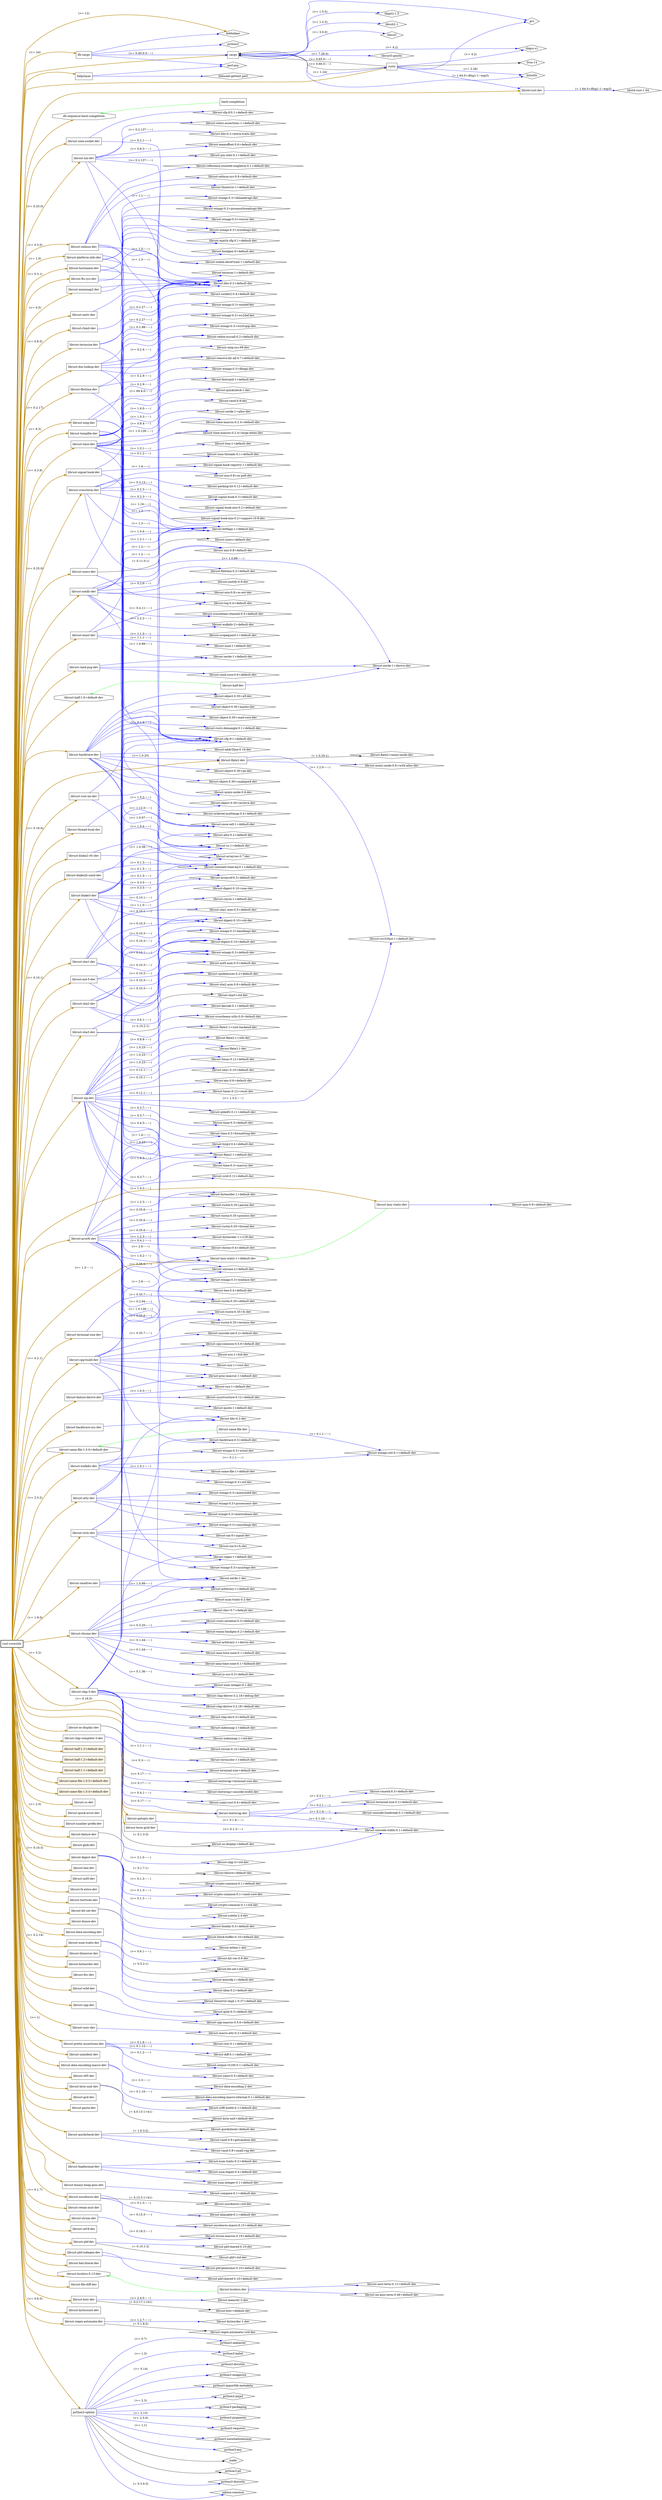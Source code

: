 digraph "rust-coreutils" {
	rankdir=LR;
	node [shape=box];
	"rust-coreutils" -> "debhelper" [color=darkgoldenrod,style=bold,label="(>= 12)"];
	"rust-coreutils" -> "dh-cargo" [color=darkgoldenrod,style=bold,label="(>= 24)"];
	"dh-cargo" -> "cargo" [color=blue,label="(>= 0.40.0-3~~)"];
	"dh-cargo" -> "debhelper" [color=blue];
	"dh-cargo" -> "python3" [color=blue];
	"dh-cargo" -> "perl:any" [color=blue];
	"rust-coreutils" -> "dh-sequence-bash-completion" [color=darkgoldenrod,style=bold];
	"dh-sequence-bash-completion" -> "bash-completion" [dir=back,arrowtail=inv,color=green];
	"dh-sequence-bash-completion" [shape=octagon];
	"rust-coreutils" -> "cargo" [color=darkgoldenrod,style=bold];
	"cargo" -> "libcurl3-gnutls" [color=blue,label="(>= 7.28.0)"];
	"cargo" -> "libgcc-s1" [color=blue,label="(>= 4.2)"];
	"cargo" -> "libgit2-1.5" [color=blue,label="(>= 1.5.0)"];
	"cargo" -> "libssh2-1" [color=blue,label="(>= 1.2.5)"];
	"cargo" -> "libssl3" [color=blue,label="(>= 3.0.0)"];
	"cargo" -> "rustc" [color=blue,label="(>= 1.24)"];
	"cargo" -> "binutils" [color=blue];
	"cargo" -> "gcc" [color=blue];
	"rust-coreutils" -> "rustc" [color=darkgoldenrod,style=bold];
	"rustc" -> "libgcc-s1" [color=blue,label="(>= 4.2)"];
	"rustc" -> "libstd-rust-dev" [color=blue,label="(= 1.64.0+dfsg1-1~exp3)"];
	"rustc" -> "gcc" [color=blue];
	"rustc" -> "binutils" [color=blue,label="(>= 2.26)"];
	"rustc" -> "cargo" [label="(>= 0.65.0~~)"];
	"rustc" -> "cargo" [label="(<< 0.66.0~~)"];
	"rustc" -> "llvm-14";
	"rust-coreutils" -> "libstd-rust-dev" [color=darkgoldenrod,style=bold];
	"libstd-rust-dev" -> "libstd-rust-1.64" [color=blue,label="(= 1.64.0+dfsg1-1~exp3)"];
	"rust-coreutils" -> "librust-clap-3-dev" [color=darkgoldenrod,style=bold,label="(>= 3.2)"];
	"librust-clap-3-dev" -> "librust-atty-0.2+default-dev" [color=blue];
	"librust-clap-3-dev" -> "librust-backtrace-0.3+default-dev" [color=blue];
	"librust-clap-3-dev" -> "librust-bitflags-1+default-dev" [color=blue,label="(>= 1.2-~~)"];
	"librust-clap-3-dev" -> "librust-clap-derive-3.2.18+debug-dev" [color=blue];
	"librust-clap-3-dev" -> "librust-clap-derive-3.2.18+default-dev" [color=blue];
	"librust-clap-3-dev" -> "librust-clap-lex-0.3+default-dev" [color=blue];
	"librust-clap-3-dev" -> "librust-indexmap-1+default-dev" [color=blue];
	"librust-clap-3-dev" -> "librust-indexmap-1+std-dev" [color=blue];
	"librust-clap-3-dev" -> "librust-once-cell-1+default-dev" [color=blue,label="(>= 1.12.0-~~)"];
	"librust-clap-3-dev" -> "librust-regex-1+default-dev" [color=blue];
	"librust-clap-3-dev" -> "librust-strsim-0.10+default-dev" [color=blue];
	"librust-clap-3-dev" -> "librust-termcolor-1+default-dev" [color=blue,label="(>= 1.1.1-~~)"];
	"librust-clap-3-dev" -> "librust-terminal-size+default-dev" [color=blue,label="(<< 0.3-~~)"];
	"librust-clap-3-dev" -> "librust-textwrap+terminal-size-dev" [color=blue,label="(<< 0.17-~~)"];
	"librust-clap-3-dev" -> "librust-textwrap+unicode-width-dev" [color=blue,label="(<< 0.17-~~)"];
	"librust-clap-3-dev" -> "librust-textwrap-dev" [color=blue,label="(<< 0.17-~~)"];
	"librust-clap-3-dev" -> "librust-unicase-2+default-dev" [color=blue,label="(>= 2.6-~~)"];
	"librust-clap-3-dev" -> "librust-yaml-rust-0.4+default-dev" [color=blue,label="(>= 0.4.1-~~)"];
	"rust-coreutils" -> "librust-clap-complete-3-dev" [color=darkgoldenrod,style=bold];
	"librust-clap-complete-3-dev" -> "librust-clap-3+std-dev" [color=blue,label="(>= 3.1.0-~~)"];
	"rust-coreutils" -> "librust-backtrace-dev" [color=darkgoldenrod,style=bold];
	"librust-backtrace-dev" -> "librust-addr2line-0.19-dev" [color=blue];
	"librust-backtrace-dev" -> "librust-cc-1+default-dev" [color=blue,label="(>= 1.0.67-~~)"];
	"librust-backtrace-dev" -> "librust-cfg-if-1+default-dev" [color=blue];
	"librust-backtrace-dev" -> "librust-libc-0.2-dev" [color=blue,label="(>= 0.2.94-~~)"];
	"librust-backtrace-dev" -> "librust-miniz-oxide-0.6-dev" [color=blue];
	"librust-backtrace-dev" -> "librust-object-0.30+archive-dev" [color=blue];
	"librust-backtrace-dev" -> "librust-object-0.30+elf-dev" [color=blue];
	"librust-backtrace-dev" -> "librust-object-0.30+macho-dev" [color=blue];
	"librust-backtrace-dev" -> "librust-object-0.30+pe-dev" [color=blue];
	"librust-backtrace-dev" -> "librust-object-0.30+read-core-dev" [color=blue];
	"librust-backtrace-dev" -> "librust-object-0.30+unaligned-dev" [color=blue];
	"librust-backtrace-dev" -> "librust-rustc-demangle-0.1+default-dev" [color=blue,label="(>= 0.1.4-~~)"];
	"librust-backtrace-dev" -> "librust-flate2-dev" [color=blue,label="(>= 1.0.25)"];
	"rust-coreutils" -> "librust-half-1.6+default-dev" [color=darkgoldenrod,style=bold];
	"librust-half-1.6+default-dev" -> "librust-half-dev" [dir=back,arrowtail=inv,color=green];
	"librust-half-dev" -> "librust-serde-1+derive-dev" [color=blue];
	"librust-half-1.6+default-dev" [shape=octagon];
	"rust-coreutils" -> "librust-half-1.3+default-dev" [color=darkgoldenrod,style=bold];
	"librust-half-1.3+default-dev" [style=filled,fillcolor=oldlace];
	"rust-coreutils" -> "librust-half-1.2+default-dev" [color=darkgoldenrod,style=bold];
	"librust-half-1.2+default-dev" [style=filled,fillcolor=oldlace];
	"rust-coreutils" -> "librust-half-1.1+default-dev" [color=darkgoldenrod,style=bold];
	"librust-half-1.1+default-dev" [style=filled,fillcolor=oldlace];
	"rust-coreutils" -> "librust-lazy-static-1+default-dev" [color=darkgoldenrod,style=bold,label="(>= 1.3-~~)"];
	"librust-lazy-static-1+default-dev" -> "librust-lazy-static-dev" [dir=back,arrowtail=inv,color=green];
	"librust-lazy-static-dev" -> "librust-spin-0.9+default-dev" [color=blue];
	"librust-lazy-static-1+default-dev" [shape=octagon];
	"rust-coreutils" -> "librust-same-file-1.0.6+default-dev" [color=darkgoldenrod,style=bold];
	"librust-same-file-1.0.6+default-dev" -> "librust-same-file-dev" [dir=back,arrowtail=inv,color=green];
	"librust-same-file-dev" -> "librust-winapi-util-0.1+default-dev" [color=blue,label="(>= 0.1.1-~~)"];
	"librust-same-file-1.0.6+default-dev" [shape=octagon];
	"rust-coreutils" -> "librust-same-file-1.0.5+default-dev" [color=darkgoldenrod,style=bold];
	"librust-same-file-1.0.5+default-dev" [style=filled,fillcolor=oldlace];
	"rust-coreutils" -> "librust-same-file-1.0.4+default-dev" [color=darkgoldenrod,style=bold];
	"librust-same-file-1.0.4+default-dev" [style=filled,fillcolor=oldlace];
	"rust-coreutils" -> "librust-textwrap-dev" [color=darkgoldenrod,style=bold,label="(>= 0.16.0)"];
	"librust-textwrap-dev" -> "librust-smawk-0.3+default-dev" [color=blue,label="(>= 0.3.1-~~)"];
	"librust-textwrap-dev" -> "librust-terminal-size-0.2+default-dev" [color=blue,label="(>= 0.2.1-~~)"];
	"librust-textwrap-dev" -> "librust-unicode-linebreak-0.1+default-dev" [color=blue,label="(>= 0.1.4-~~)"];
	"librust-textwrap-dev" -> "librust-unicode-width-0.1+default-dev" [color=blue,label="(>= 0.1.10-~~)"];
	"rust-coreutils" -> "librust-cc-dev" [color=darkgoldenrod,style=bold];
	"rust-coreutils" -> "librust-quick-error-dev" [color=darkgoldenrod,style=bold,label="(>= 2.0)"];
	"rust-coreutils" -> "librust-unix-socket-dev" [color=darkgoldenrod,style=bold];
	"librust-unix-socket-dev" -> "librust-cfg-if-0.1+default-dev" [color=blue];
	"librust-unix-socket-dev" -> "librust-libc-0.2+default-dev" [color=blue,label="(>= 0.2.1-~~)"];
	"rust-coreutils" -> "librust-getopts-dev" [color=darkgoldenrod,style=bold];
	"librust-getopts-dev" -> "librust-unicode-width-0.1+default-dev" [color=blue,label="(>= 0.1.8-~~)"];
	"rust-coreutils" -> "librust-filetime-dev" [color=darkgoldenrod,style=bold,label="(>= 0.2.17)"];
	"librust-filetime-dev" -> "librust-cfg-if-1+default-dev" [color=blue];
	"librust-filetime-dev" -> "librust-libc-0.2+default-dev" [color=blue,label="(>= 0.2.27-~~)"];
	"librust-filetime-dev" -> "librust-redox-syscall-0.2+default-dev" [color=blue,label="(>= 0.2.9-~~)"];
	"rust-coreutils" -> "librust-walkdir-dev" [color=darkgoldenrod,style=bold,label="(>= 2.3.2)"];
	"librust-walkdir-dev" -> "librust-same-file-1+default-dev" [color=blue,label="(>= 1.0.1-~~)"];
	"librust-walkdir-dev" -> "librust-winapi-0.3+default-dev" [color=blue];
	"librust-walkdir-dev" -> "librust-winapi-0.3+std-dev" [color=blue];
	"librust-walkdir-dev" -> "librust-winapi-0.3+winnt-dev" [color=blue];
	"librust-walkdir-dev" -> "librust-winapi-util-0.1+default-dev" [color=blue,label="(>= 0.1.1-~~)"];
	"rust-coreutils" -> "librust-xattr-dev" [color=darkgoldenrod,style=bold];
	"librust-xattr-dev" -> "librust-libc-0.2+default-dev" [color=blue];
	"rust-coreutils" -> "librust-number-prefix-dev" [color=darkgoldenrod,style=bold];
	"rust-coreutils" -> "librust-rust-ini-dev" [color=darkgoldenrod,style=bold,label="(>= 0.18.0)"];
	"librust-rust-ini-dev" -> "librust-cfg-if-1+default-dev" [color=blue];
	"librust-rust-ini-dev" -> "librust-ordered-multimap-0.4+default-dev" [color=blue];
	"librust-rust-ini-dev" -> "librust-unicase-2+default-dev" [color=blue,label="(>= 2.6-~~)"];
	"rust-coreutils" -> "librust-failure-dev" [color=darkgoldenrod,style=bold];
	"librust-failure-dev" -> "librust-failure+default-dev" [label="(= 0.1.7-1)"];
	"rust-coreutils" -> "librust-failure-derive-dev" [color=darkgoldenrod,style=bold];
	"librust-failure-derive-dev" -> "librust-proc-macro2-1+default-dev" [color=blue];
	"librust-failure-derive-dev" -> "librust-quote-1+default-dev" [color=blue];
	"librust-failure-derive-dev" -> "librust-syn-1+default-dev" [color=blue,label="(>= 1.0.3-~~)"];
	"librust-failure-derive-dev" -> "librust-synstructure-0.12+default-dev" [color=blue];
	"rust-coreutils" -> "librust-glob-dev" [color=darkgoldenrod,style=bold];
	"rust-coreutils" -> "librust-chrono-dev" [color=darkgoldenrod,style=bold];
	"librust-chrono-dev" -> "librust-arbitrary-1+default-dev" [color=blue];
	"librust-chrono-dev" -> "librust-arbitrary-1+derive-dev" [color=blue];
	"librust-chrono-dev" -> "librust-iana-time-zone-0.1+default-dev" [color=blue,label="(>= 0.1.44-~~)"];
	"librust-chrono-dev" -> "librust-iana-time-zone-0.1+fallback-dev" [color=blue,label="(>= 0.1.44-~~)"];
	"librust-chrono-dev" -> "librust-js-sys-0.3+default-dev" [color=blue];
	"librust-chrono-dev" -> "librust-num-integer-0.1-dev" [color=blue,label="(>= 0.1.36-~~)"];
	"librust-chrono-dev" -> "librust-num-traits-0.2-dev" [color=blue];
	"librust-chrono-dev" -> "librust-rkyv-0.7+default-dev" [color=blue];
	"librust-chrono-dev" -> "librust-rustc-serialize-0.3+default-dev" [color=blue,label="(>= 0.3.20-~~)"];
	"librust-chrono-dev" -> "librust-serde-1-dev" [color=blue,label="(>= 1.0.99-~~)"];
	"librust-chrono-dev" -> "librust-wasm-bindgen-0.2+default-dev" [color=blue];
	"rust-coreutils" -> "librust-onig-dev" [color=darkgoldenrod,style=bold,label="(>= 6.3)"];
	"librust-onig-dev" -> "librust-bitflags-1+default-dev" [color=blue,label="(>= 1.3-~~)"];
	"librust-onig-dev" -> "librust-lazy-static-1+default-dev" [color=blue,label="(>= 1.4-~~)"];
	"librust-onig-dev" -> "librust-libc-0.2+default-dev" [color=blue];
	"librust-onig-dev" -> "librust-onig-sys-69-dev" [color=blue,label="(>= 69.8.0-~~)"];
	"rust-coreutils" -> "librust-blake2-rfc-dev" [color=darkgoldenrod,style=bold];
	"librust-blake2-rfc-dev" -> "librust-arrayvec-0.7-dev" [color=blue];
	"librust-blake2-rfc-dev" -> "librust-constant-time-eq-0.1+default-dev" [color=blue];
	"rust-coreutils" -> "librust-digest-dev" [color=darkgoldenrod,style=bold,label="(>= 0.10.5)"];
	"librust-digest-dev" -> "librust-blobby-0.3+default-dev" [color=blue];
	"librust-digest-dev" -> "librust-block-buffer-0.10+default-dev" [color=blue];
	"librust-digest-dev" -> "librust-crypto-common-0.1+default-dev" [color=blue,label="(>= 0.1.3-~~)"];
	"librust-digest-dev" -> "librust-crypto-common-0.1+rand-core-dev" [color=blue,label="(>= 0.1.3-~~)"];
	"librust-digest-dev" -> "librust-crypto-common-0.1+std-dev" [color=blue,label="(>= 0.1.3-~~)"];
	"librust-digest-dev" -> "librust-subtle-2.4-dev" [color=blue];
	"rust-coreutils" -> "librust-hex-dev" [color=darkgoldenrod,style=bold];
	"rust-coreutils" -> "librust-md5-dev" [color=darkgoldenrod,style=bold];
	"rust-coreutils" -> "librust-sha1-dev" [color=darkgoldenrod,style=bold,label="(>= 0.10.1)"];
	"librust-sha1-dev" -> "librust-cfg-if-1+default-dev" [color=blue];
	"librust-sha1-dev" -> "librust-cpufeatures-0.2+default-dev" [color=blue];
	"librust-sha1-dev" -> "librust-digest-0.10+default-dev" [color=blue,label="(>= 0.10.3-~~)"];
	"librust-sha1-dev" -> "librust-digest-0.10+std-dev" [color=blue,label="(>= 0.10.3-~~)"];
	"librust-sha1-dev" -> "librust-sha1-asm-0.5+default-dev" [color=blue];
	"rust-coreutils" -> "librust-sha2-dev" [color=darkgoldenrod,style=bold];
	"librust-sha2-dev" -> "librust-cfg-if-1+default-dev" [color=blue];
	"librust-sha2-dev" -> "librust-cpufeatures-0.2+default-dev" [color=blue];
	"librust-sha2-dev" -> "librust-digest-0.10+default-dev" [color=blue,label="(>= 0.10.3-~~)"];
	"librust-sha2-dev" -> "librust-digest-0.10+std-dev" [color=blue,label="(>= 0.10.3-~~)"];
	"librust-sha2-dev" -> "librust-sha2-asm-0.6+default-dev" [color=blue,label="(>= 0.6.1-~~)"];
	"rust-coreutils" -> "librust-sha3-dev" [color=darkgoldenrod,style=bold];
	"librust-sha3-dev" -> "librust-digest-0.10+default-dev" [color=blue,label="(>= 0.10.3-~~)"];
	"librust-sha3-dev" -> "librust-keccak-0.1+default-dev" [color=blue];
	"librust-sha3-dev" -> "librust-sha3+std-dev" [label="(= 0.10.2-1)"];
	"rust-coreutils" -> "librust-atty-dev" [color=darkgoldenrod,style=bold];
	"librust-atty-dev" -> "librust-libc-0.2-dev" [color=blue];
	"librust-atty-dev" -> "librust-winapi-0.3+consoleapi-dev" [color=blue];
	"librust-atty-dev" -> "librust-winapi-0.3+default-dev" [color=blue];
	"librust-atty-dev" -> "librust-winapi-0.3+minwinbase-dev" [color=blue];
	"librust-atty-dev" -> "librust-winapi-0.3+minwindef-dev" [color=blue];
	"librust-atty-dev" -> "librust-winapi-0.3+processenv-dev" [color=blue];
	"librust-atty-dev" -> "librust-winapi-0.3+winbase-dev" [color=blue];
	"rust-coreutils" -> "librust-term-grid-dev" [color=darkgoldenrod,style=bold];
	"librust-term-grid-dev" -> "librust-unicode-width-0.1+default-dev" [color=blue,label="(>= 0.1.3~~)"];
	"rust-coreutils" -> "librust-termsize-dev" [color=darkgoldenrod,style=bold];
	"librust-termsize-dev" -> "librust-atty-0.2+default-dev" [color=blue];
	"librust-termsize-dev" -> "librust-libc-0.2+default-dev" [color=blue];
	"librust-termsize-dev" -> "librust-termion-1+default-dev" [color=blue,label="(>= 1.5-~~)"];
	"rust-coreutils" -> "librust-tempfile-dev" [color=darkgoldenrod,style=bold];
	"librust-tempfile-dev" -> "librust-cfg-if-1+default-dev" [color=blue];
	"librust-tempfile-dev" -> "librust-fastrand-1+default-dev" [color=blue,label="(>= 1.6.0-~~)"];
	"librust-tempfile-dev" -> "librust-libc-0.2+default-dev" [color=blue,label="(>= 0.2.27-~~)"];
	"librust-tempfile-dev" -> "librust-redox-syscall-0.2+default-dev" [color=blue,label="(>= 0.2.9-~~)"];
	"librust-tempfile-dev" -> "librust-remove-dir-all-0.7+default-dev" [color=blue];
	"librust-tempfile-dev" -> "librust-winapi-0.3+default-dev" [color=blue];
	"librust-tempfile-dev" -> "librust-winapi-0.3+fileapi-dev" [color=blue];
	"librust-tempfile-dev" -> "librust-winapi-0.3+handleapi-dev" [color=blue];
	"librust-tempfile-dev" -> "librust-winapi-0.3+winbase-dev" [color=blue];
	"rust-coreutils" -> "librust-nix-dev" [color=darkgoldenrod,style=bold,label="(>= 0.25.0)"];
	"librust-nix-dev" -> "librust-bitflags-1+default-dev" [color=blue,label="(>= 1.1-~~)"];
	"librust-nix-dev" -> "librust-cfg-if-1+default-dev" [color=blue];
	"librust-nix-dev" -> "librust-libc-0.2+default-dev" [color=blue,label="(>= 0.2.137-~~)"];
	"librust-nix-dev" -> "librust-libc-0.2+extra-traits-dev" [color=blue,label="(>= 0.2.137-~~)"];
	"librust-nix-dev" -> "librust-memoffset-0.6+default-dev" [color=blue,label="(>= 0.6.3-~~)"];
	"librust-nix-dev" -> "librust-pin-utils-0.1+default-dev" [color=blue];
	"librust-nix-dev" -> "librust-static-assertions-1+default-dev" [color=blue];
	"rust-coreutils" -> "librust-fs-extra-dev" [color=darkgoldenrod,style=bold];
	"rust-coreutils" -> "librust-itertools-dev" [color=darkgoldenrod,style=bold];
	"librust-itertools-dev" -> "librust-either-1-dev" [color=blue];
	"rust-coreutils" -> "librust-bit-set-dev" [color=darkgoldenrod,style=bold];
	"librust-bit-set-dev" -> "librust-bit-vec-0.6-dev" [color=blue,label="(>= 0.6.1-~~)"];
	"librust-bit-set-dev" -> "librust-bit-set+std-dev" [label="(= 0.5.2-1)"];
	"rust-coreutils" -> "librust-dunce-dev" [color=darkgoldenrod,style=bold];
	"rust-coreutils" -> "librust-data-encoding-dev" [color=darkgoldenrod,style=bold];
	"rust-coreutils" -> "librust-platform-info-dev" [color=darkgoldenrod,style=bold,label="(>= 1.0)"];
	"librust-platform-info-dev" -> "librust-libc-0.2+default-dev" [color=blue];
	"librust-platform-info-dev" -> "librust-winapi-0.3+default-dev" [color=blue];
	"librust-platform-info-dev" -> "librust-winapi-0.3+libloaderapi-dev" [color=blue];
	"librust-platform-info-dev" -> "librust-winapi-0.3+processthreadsapi-dev" [color=blue];
	"librust-platform-info-dev" -> "librust-winapi-0.3+sysinfoapi-dev" [color=blue];
	"librust-platform-info-dev" -> "librust-winapi-0.3+winbase-dev" [color=blue];
	"librust-platform-info-dev" -> "librust-winapi-0.3+winver-dev" [color=blue];
	"rust-coreutils" -> "librust-num-traits-dev" [color=darkgoldenrod,style=bold,label="(>= 0.2.14)"];
	"librust-num-traits-dev" -> "librust-autocfg-1+default-dev" [color=blue];
	"librust-num-traits-dev" -> "librust-libm-0.2+default-dev" [color=blue];
	"rust-coreutils" -> "librust-smallvec-dev" [color=darkgoldenrod,style=bold,label="(>= 1.9.0)"];
	"librust-smallvec-dev" -> "librust-arbitrary-1+default-dev" [color=blue];
	"librust-smallvec-dev" -> "librust-serde-1-dev" [color=blue];
	"rust-coreutils" -> "librust-rand-pcg-dev" [color=darkgoldenrod,style=bold];
	"librust-rand-pcg-dev" -> "librust-rand-core-0.6+default-dev" [color=blue];
	"librust-rand-pcg-dev" -> "librust-serde-1+default-dev" [color=blue];
	"librust-rand-pcg-dev" -> "librust-serde-1+derive-dev" [color=blue];
	"rust-coreutils" -> "librust-thiserror-dev" [color=darkgoldenrod,style=bold];
	"librust-thiserror-dev" -> "librust-thiserror-impl-1.0.37+default-dev" [color=blue];
	"rust-coreutils" -> "librust-lazy-static-dev" [color=darkgoldenrod,style=bold];
	"rust-coreutils" -> "librust-byteorder-dev" [color=darkgoldenrod,style=bold];
	"rust-coreutils" -> "librust-hostname-dev" [color=darkgoldenrod,style=bold,label="(>= 0.3.1)"];
	"librust-hostname-dev" -> "librust-libc-0.2+default-dev" [color=blue];
	"librust-hostname-dev" -> "librust-match-cfg-0.1+default-dev" [color=blue];
	"librust-hostname-dev" -> "librust-winapi-0.3+default-dev" [color=blue];
	"librust-hostname-dev" -> "librust-winapi-0.3+sysinfoapi-dev" [color=blue];
	"rust-coreutils" -> "librust-cpp-build-dev" [color=darkgoldenrod,style=bold];
	"librust-cpp-build-dev" -> "librust-cc-1+default-dev" [color=blue,label="(>= 1.0.38-~~)"];
	"librust-cpp-build-dev" -> "librust-cpp-common-0.5.6+default-dev" [color=blue];
	"librust-cpp-build-dev" -> "librust-lazy-static-1+default-dev" [color=blue];
	"librust-cpp-build-dev" -> "librust-proc-macro2-1+default-dev" [color=blue];
	"librust-cpp-build-dev" -> "librust-regex-1+default-dev" [color=blue];
	"librust-cpp-build-dev" -> "librust-syn-1+default-dev" [color=blue];
	"librust-cpp-build-dev" -> "librust-syn-1+full-dev" [color=blue];
	"librust-cpp-build-dev" -> "librust-syn-1+visit-dev" [color=blue];
	"librust-cpp-build-dev" -> "librust-unicode-xid-0.2+default-dev" [color=blue];
	"rust-coreutils" -> "librust-fnv-dev" [color=darkgoldenrod,style=bold];
	"rust-coreutils" -> "librust-wild-dev" [color=darkgoldenrod,style=bold];
	"librust-wild-dev" -> "librust-glob-0.3+default-dev" [color=blue];
	"rust-coreutils" -> "librust-cpp-dev" [color=darkgoldenrod,style=bold];
	"librust-cpp-dev" -> "librust-cpp-macros-0.5.6+default-dev" [color=blue];
	"rust-coreutils" -> "librust-thread-local-dev" [color=darkgoldenrod,style=bold];
	"librust-thread-local-dev" -> "librust-once-cell-1+default-dev" [color=blue,label="(>= 1.5.2-~~)"];
	"rust-coreutils" -> "librust-selinux-dev" [color=darkgoldenrod,style=bold,label="(>= 0.3.0)"];
	"librust-selinux-dev" -> "librust-bitflags-1+default-dev" [color=blue,label="(>= 1.3-~~)"];
	"librust-selinux-dev" -> "librust-libc-0.2+default-dev" [color=blue];
	"librust-selinux-dev" -> "librust-once-cell-1+default-dev" [color=blue,label="(>= 1.16-~~)"];
	"librust-selinux-dev" -> "librust-reference-counted-singleton-0.1+default-dev" [color=blue];
	"librust-selinux-dev" -> "librust-selinux-sys-0.6+default-dev" [color=blue];
	"librust-selinux-dev" -> "librust-thiserror-1+default-dev" [color=blue];
	"rust-coreutils" -> "librust-conv-dev" [color=darkgoldenrod,style=bold];
	"librust-conv-dev" -> "librust-macro-attr-0.2+default-dev" [color=blue];
	"rust-coreutils" -> "librust-pretty-assertions-dev" [color=darkgoldenrod,style=bold,label="(>= 1)"];
	"librust-pretty-assertions-dev" -> "librust-ctor-0.1+default-dev" [color=blue,label="(>= 0.1.9-~~)"];
	"librust-pretty-assertions-dev" -> "librust-diff-0.1+default-dev" [color=blue,label="(>= 0.1.12-~~)"];
	"librust-pretty-assertions-dev" -> "librust-output-vt100-0.1+default-dev" [color=blue,label="(>= 0.1.2-~~)"];
	"librust-pretty-assertions-dev" -> "librust-yansi-0.5+default-dev" [color=blue];
	"rust-coreutils" -> "librust-time-dev" [color=darkgoldenrod,style=bold,label="(>= 0.3.9)"];
	"librust-time-dev" -> "librust-itoa-1+default-dev" [color=blue,label="(>= 1.0.1-~~)"];
	"librust-time-dev" -> "librust-libc-0.2+default-dev" [color=blue,label="(>= 0.2.98-~~)"];
	"librust-time-dev" -> "librust-num-threads-0.1+default-dev" [color=blue,label="(>= 0.1.2-~~)"];
	"librust-time-dev" -> "librust-quickcheck-1-dev" [color=blue,label="(>= 1.0.3-~~)"];
	"librust-time-dev" -> "librust-rand-0.8-dev" [color=blue,label="(>= 0.8.4-~~)"];
	"librust-time-dev" -> "librust-serde-1+alloc-dev" [color=blue,label="(>= 1.0.126-~~)"];
	"librust-time-dev" -> "librust-serde-1-dev" [color=blue,label="(>= 1.0.126-~~)"];
	"librust-time-dev" -> "librust-time-macros-0.2.4+default-dev" [color=blue];
	"librust-time-dev" -> "librust-time-macros-0.2.4+large-dates-dev" [color=blue];
	"rust-coreutils" -> "librust-unindent-dev" [color=darkgoldenrod,style=bold];
	"rust-coreutils" -> "librust-rlimit-dev" [color=darkgoldenrod,style=bold,label="(>= 0.8.3)"];
	"librust-rlimit-dev" -> "librust-libc-0.2+default-dev" [color=blue];
	"rust-coreutils" -> "librust-data-encoding-macro-dev" [color=darkgoldenrod,style=bold];
	"librust-data-encoding-macro-dev" -> "librust-data-encoding-2-dev" [color=blue,label="(>= 2.3-~~)"];
	"librust-data-encoding-macro-dev" -> "librust-data-encoding-macro-internal-0.1+default-dev" [color=blue,label="(>= 0.1.10-~~)"];
	"rust-coreutils" -> "librust-dns-lookup-dev" [color=darkgoldenrod,style=bold];
	"librust-dns-lookup-dev" -> "librust-cfg-if-1+default-dev" [color=blue];
	"librust-dns-lookup-dev" -> "librust-libc-0.2+default-dev" [color=blue];
	"librust-dns-lookup-dev" -> "librust-socket2-0.4+default-dev" [color=blue];
	"librust-dns-lookup-dev" -> "librust-winapi-0.3+windef-dev" [color=blue];
	"librust-dns-lookup-dev" -> "librust-winapi-0.3+ws2def-dev" [color=blue];
	"librust-dns-lookup-dev" -> "librust-winapi-0.3+ws2tcpip-dev" [color=blue];
	"rust-coreutils" -> "librust-os-display-dev" [color=darkgoldenrod,style=bold];
	"librust-os-display-dev" -> "librust-unicode-width-0.1+default-dev" [color=blue];
	"librust-os-display-dev" -> "librust-os-display+default-dev" [label="(= 0.1.3-3)"];
	"rust-coreutils" -> "librust-z85-dev" [color=darkgoldenrod,style=bold];
	"rust-coreutils" -> "librust-fts-sys-dev" [color=darkgoldenrod,style=bold];
	"librust-fts-sys-dev" -> "librust-bindgen-0+default-dev" [color=blue];
	"librust-fts-sys-dev" -> "librust-libc-0.2+default-dev" [color=blue];
	"rust-coreutils" -> "librust-exacl-dev" [color=darkgoldenrod,style=bold];
	"librust-exacl-dev" -> "librust-bitflags-1+default-dev" [color=blue,label="(>= 1.2.1-~~)"];
	"librust-exacl-dev" -> "librust-log-0.4+default-dev" [color=blue,label="(>= 0.4.11-~~)"];
	"librust-exacl-dev" -> "librust-scopeguard-1+default-dev" [color=blue,label="(>= 1.1.0-~~)"];
	"librust-exacl-dev" -> "librust-uuid-1+default-dev" [color=blue,label="(>= 1.1.1-~~)"];
	"rust-coreutils" -> "librust-byte-unit-dev" [color=darkgoldenrod,style=bold];
	"librust-byte-unit-dev" -> "librust-utf8-width-0.1+default-dev" [color=blue];
	"librust-byte-unit-dev" -> "librust-byte-unit+default-dev" [label="(= 4.0.13-1+b1)"];
	"rust-coreutils" -> "librust-gcd-dev" [color=darkgoldenrod,style=bold];
	"rust-coreutils" -> "librust-signal-hook-dev" [color=darkgoldenrod,style=bold];
	"librust-signal-hook-dev" -> "librust-cc-1+default-dev" [color=blue];
	"librust-signal-hook-dev" -> "librust-libc-0.2+default-dev" [color=blue];
	"librust-signal-hook-dev" -> "librust-signal-hook-registry-1+default-dev" [color=blue,label="(>= 1.4-~~)"];
	"rust-coreutils" -> "librust-paste-dev" [color=darkgoldenrod,style=bold];
	"rust-coreutils" -> "librust-quickcheck-dev" [color=darkgoldenrod,style=bold];
	"librust-quickcheck-dev" -> "librust-rand-0.8+getrandom-dev" [color=blue];
	"librust-quickcheck-dev" -> "librust-rand-0.8+small-rng-dev" [color=blue];
	"librust-quickcheck-dev" -> "librust-quickcheck+default-dev" [label="(= 1.0.3-2)"];
	"rust-coreutils" -> "librust-crossterm-dev" [color=darkgoldenrod,style=bold,label="(>= 0.25.0)"];
	"librust-crossterm-dev" -> "librust-bitflags-1+default-dev" [color=blue,label="(>= 1.3-~~)"];
	"librust-crossterm-dev" -> "librust-libc-0.2+default-dev" [color=blue];
	"librust-crossterm-dev" -> "librust-mio-0.8+default-dev" [color=blue];
	"librust-crossterm-dev" -> "librust-mio-0.8+os-poll-dev" [color=blue];
	"librust-crossterm-dev" -> "librust-parking-lot-0.12+default-dev" [color=blue];
	"librust-crossterm-dev" -> "librust-signal-hook-0.3+default-dev" [color=blue,label="(>= 0.3.13-~~)"];
	"librust-crossterm-dev" -> "librust-signal-hook-mio-0.2+default-dev" [color=blue,label="(>= 0.2.3-~~)"];
	"librust-crossterm-dev" -> "librust-signal-hook-mio-0.2+support-v0-8-dev" [color=blue,label="(>= 0.2.3-~~)"];
	"rust-coreutils" -> "librust-bigdecimal-dev" [color=darkgoldenrod,style=bold];
	"librust-bigdecimal-dev" -> "librust-num-bigint-0.4+default-dev" [color=blue];
	"librust-bigdecimal-dev" -> "librust-num-integer-0.1+default-dev" [color=blue];
	"librust-bigdecimal-dev" -> "librust-num-traits-0.2+default-dev" [color=blue];
	"rust-coreutils" -> "librust-binary-heap-plus-dev" [color=darkgoldenrod,style=bold];
	"librust-binary-heap-plus-dev" -> "librust-compare-0.1+default-dev" [color=blue];
	"rust-coreutils" -> "librust-ouroboros-dev" [color=darkgoldenrod,style=bold];
	"librust-ouroboros-dev" -> "librust-aliasable-0.1+default-dev" [color=blue,label="(>= 0.1.3-~~)"];
	"librust-ouroboros-dev" -> "librust-ouroboros-macro-0.15+default-dev" [color=blue,label="(>= 0.15.3-~~)"];
	"librust-ouroboros-dev" -> "librust-ouroboros+std-dev" [label="(= 0.15.3-1+b1)"];
	"rust-coreutils" -> "librust-memmap2-dev" [color=darkgoldenrod,style=bold,label="(>= 0.5)"];
	"librust-memmap2-dev" -> "librust-libc-0.2+default-dev" [color=blue];
	"librust-memmap2-dev" -> "librust-stable-deref-trait-1+default-dev" [color=blue];
	"rust-coreutils" -> "librust-retain-mut-dev" [color=darkgoldenrod,style=bold,label="(>= 0.1.7)"];
	"rust-coreutils" -> "librust-strum-dev" [color=darkgoldenrod,style=bold];
	"librust-strum-dev" -> "librust-strum-macros-0.19+default-dev" [color=blue,label="(>= 0.19.2-~~)"];
	"rust-coreutils" -> "librust-utf-8-dev" [color=darkgoldenrod,style=bold];
	"rust-coreutils" -> "librust-phf-dev" [color=darkgoldenrod,style=bold];
	"librust-phf-dev" -> "librust-phf-shared-0.10-dev" [color=blue];
	"librust-phf-dev" -> "librust-phf+std-dev" [label="(= 0.10.1-2)"];
	"rust-coreutils" -> "librust-phf-codegen-dev" [color=darkgoldenrod,style=bold];
	"librust-phf-codegen-dev" -> "librust-phf-generator-0.10+default-dev" [color=blue];
	"librust-phf-codegen-dev" -> "librust-phf-shared-0.10+default-dev" [color=blue];
	"rust-coreutils" -> "librust-zip-dev" [color=darkgoldenrod,style=bold];
	"librust-zip-dev" -> "librust-aes-0.6+default-dev" [color=blue];
	"librust-zip-dev" -> "librust-byteorder-1+default-dev" [color=blue,label="(>= 1.4.3-~~)"];
	"librust-zip-dev" -> "librust-bzip2-0.4+default-dev" [color=blue,label="(>= 0.4.3-~~)"];
	"librust-zip-dev" -> "librust-constant-time-eq-0.1+default-dev" [color=blue,label="(>= 0.1.5-~~)"];
	"librust-zip-dev" -> "librust-crc32fast-1+default-dev" [color=blue,label="(>= 1.3.2-~~)"];
	"librust-zip-dev" -> "librust-crossbeam-utils-0.8+default-dev" [color=blue,label="(>= 0.8.8-~~)"];
	"librust-zip-dev" -> "librust-flate2-1+default-dev" [color=blue,label="(>= 1.0.23-~~)"];
	"librust-zip-dev" -> "librust-flate2-1+rust-backend-dev" [color=blue,label="(>= 1.0.23-~~)"];
	"librust-zip-dev" -> "librust-flate2-1+zlib-dev" [color=blue,label="(>= 1.0.23-~~)"];
	"librust-zip-dev" -> "librust-flate2-1-dev" [color=blue,label="(>= 1.0.23-~~)"];
	"librust-zip-dev" -> "librust-hmac-0.12+default-dev" [color=blue,label="(>= 0.12.1-~~)"];
	"librust-zip-dev" -> "librust-hmac-0.12+reset-dev" [color=blue,label="(>= 0.12.1-~~)"];
	"librust-zip-dev" -> "librust-pbkdf2-0.11+default-dev" [color=blue];
	"librust-zip-dev" -> "librust-sha1-0.10+default-dev" [color=blue,label="(>= 0.10.1-~~)"];
	"librust-zip-dev" -> "librust-time-0.3+default-dev" [color=blue,label="(>= 0.3.7-~~)"];
	"librust-zip-dev" -> "librust-time-0.3+formatting-dev" [color=blue,label="(>= 0.3.7-~~)"];
	"librust-zip-dev" -> "librust-time-0.3+macros-dev" [color=blue,label="(>= 0.3.7-~~)"];
	"librust-zip-dev" -> "librust-zstd-0.12+default-dev" [color=blue];
	"rust-coreutils" -> "librust-users-dev" [color=darkgoldenrod,style=bold];
	"librust-users-dev" -> "librust-libc-0.2+default-dev" [color=blue];
	"librust-users-dev" -> "librust-log-0.4+default-dev" [color=blue];
	"librust-users-dev" -> "librust-users+default-dev" [label="(= 0.11.0-1)"];
	"rust-coreutils" -> "librust-blake2b-simd-dev" [color=darkgoldenrod,style=bold];
	"librust-blake2b-simd-dev" -> "librust-arrayref-0.3+default-dev" [color=blue,label="(>= 0.3.5-~~)"];
	"librust-blake2b-simd-dev" -> "librust-arrayvec-0.7-dev" [color=blue];
	"librust-blake2b-simd-dev" -> "librust-constant-time-eq-0.1+default-dev" [color=blue,label="(>= 0.1.3-~~)"];
	"rust-coreutils" -> "librust-hex-literal-dev" [color=darkgoldenrod,style=bold];
	"rust-coreutils" -> "librust-lscolors-0.13-dev" [color=darkgoldenrod,style=bold];
	"librust-lscolors-0.13-dev" -> "librust-lscolors-dev" [dir=back,arrowtail=inv,color=green];
	"librust-lscolors-dev" -> "librust-ansi-term-0.12+default-dev" [color=blue];
	"librust-lscolors-dev" -> "librust-nu-ansi-term-0.46+default-dev" [color=blue];
	"librust-lscolors-0.13-dev" [shape=octagon];
	"rust-coreutils" -> "librust-blake3-dev" [color=darkgoldenrod,style=bold];
	"librust-blake3-dev" -> "librust-arrayref-0.3+default-dev" [color=blue,label="(>= 0.3.5-~~)"];
	"librust-blake3-dev" -> "librust-arrayvec-0.7-dev" [color=blue];
	"librust-blake3-dev" -> "librust-cc-1+default-dev" [color=blue,label="(>= 1.0.4-~~)"];
	"librust-blake3-dev" -> "librust-cfg-if-1+default-dev" [color=blue];
	"librust-blake3-dev" -> "librust-constant-time-eq-0.1+default-dev" [color=blue,label="(>= 0.1.5-~~)"];
	"librust-blake3-dev" -> "librust-digest-0.10+default-dev" [color=blue,label="(>= 0.10.1-~~)"];
	"librust-blake3-dev" -> "librust-digest-0.10+mac-dev" [color=blue,label="(>= 0.10.1-~~)"];
	"librust-blake3-dev" -> "librust-digest-0.10+std-dev" [color=blue,label="(>= 0.10.1-~~)"];
	"librust-blake3-dev" -> "librust-rayon-1+default-dev" [color=blue,label="(>= 1.1.0-~~)"];
	"rust-coreutils" -> "librust-file-diff-dev" [color=darkgoldenrod,style=bold];
	"rust-coreutils" -> "librust-ctrlc-dev" [color=darkgoldenrod,style=bold];
	"librust-ctrlc-dev" -> "librust-nix-0+fs-dev" [color=blue];
	"librust-ctrlc-dev" -> "librust-nix-0+signal-dev" [color=blue];
	"librust-ctrlc-dev" -> "librust-winapi-0.3+consoleapi-dev" [color=blue];
	"librust-ctrlc-dev" -> "librust-winapi-0.3+default-dev" [color=blue];
	"librust-ctrlc-dev" -> "librust-winapi-0.3+handleapi-dev" [color=blue];
	"librust-ctrlc-dev" -> "librust-winapi-0.3+synchapi-dev" [color=blue];
	"librust-ctrlc-dev" -> "librust-winapi-0.3+winbase-dev" [color=blue];
	"rust-coreutils" -> "librust-flate2-dev" [color=darkgoldenrod,style=bold];
	"librust-flate2-dev" -> "librust-crc32fast-1+default-dev" [color=blue,label="(>= 1.2.0-~~)"];
	"librust-flate2-dev" -> "librust-miniz-oxide-0.6+with-alloc-dev" [color=blue];
	"librust-flate2-dev" -> "librust-flate2+miniz-oxide-dev" [label="(= 1.0.25-1)"];
	"rust-coreutils" -> "librust-bstr-dev" [color=darkgoldenrod,style=bold];
	"librust-bstr-dev" -> "librust-memchr-2-dev" [color=blue,label="(>= 2.4.0-~~)"];
	"librust-bstr-dev" -> "librust-bstr+default-dev" [label="(= 0.2.17-1+b1)"];
	"rust-coreutils" -> "librust-md-5-dev" [color=darkgoldenrod,style=bold];
	"librust-md-5-dev" -> "librust-digest-0.10+default-dev" [color=blue,label="(>= 0.10.3-~~)"];
	"librust-md-5-dev" -> "librust-digest-0.10+std-dev" [color=blue,label="(>= 0.10.3-~~)"];
	"librust-md-5-dev" -> "librust-md5-asm-0.5+default-dev" [color=blue];
	"rust-coreutils" -> "librust-bytecount-dev" [color=darkgoldenrod,style=bold,label="(>= 0.6.3)"];
	"rust-coreutils" -> "librust-regex-automata-dev" [color=darkgoldenrod,style=bold];
	"librust-regex-automata-dev" -> "librust-byteorder-1-dev" [color=blue,label="(>= 1.2.7-~~)"];
	"librust-regex-automata-dev" -> "librust-regex-automata+std-dev" [label="(= 0.1.8-2)"];
	"rust-coreutils" -> "librust-notify-dev" [color=darkgoldenrod,style=bold];
	"librust-notify-dev" -> "librust-bitflags-1+default-dev" [color=blue,label="(>= 1.0.4-~~)"];
	"librust-notify-dev" -> "librust-crossbeam-channel-0.5+default-dev" [color=blue];
	"librust-notify-dev" -> "librust-filetime-0.2+default-dev" [color=blue,label="(>= 0.2.6-~~)"];
	"librust-notify-dev" -> "librust-inotify-0.9-dev" [color=blue];
	"librust-notify-dev" -> "librust-libc-0.2+default-dev" [color=blue,label="(>= 0.2.4-~~)"];
	"librust-notify-dev" -> "librust-mio-0.8+default-dev" [color=blue];
	"librust-notify-dev" -> "librust-mio-0.8+os-ext-dev" [color=blue];
	"librust-notify-dev" -> "librust-serde-1+default-dev" [color=blue,label="(>= 1.0.89-~~)"];
	"librust-notify-dev" -> "librust-serde-1+derive-dev" [color=blue,label="(>= 1.0.89-~~)"];
	"librust-notify-dev" -> "librust-walkdir-2+default-dev" [color=blue,label="(>= 2.2.2-~~)"];
	"rust-coreutils" -> "librust-procfs-dev" [color=darkgoldenrod,style=bold];
	"librust-procfs-dev" -> "librust-backtrace-0.3+default-dev" [color=blue];
	"librust-procfs-dev" -> "librust-bitflags-1+default-dev" [color=blue,label="(>= 1.2-~~)"];
	"librust-procfs-dev" -> "librust-byteorder-1+default-dev" [color=blue,label="(>= 1.2.3-~~)"];
	"librust-procfs-dev" -> "librust-byteorder-1+i128-dev" [color=blue,label="(>= 1.2.3-~~)"];
	"librust-procfs-dev" -> "librust-chrono-0.4+default-dev" [color=blue,label="(>= 0.4.1-~~)"];
	"librust-procfs-dev" -> "librust-flate2-1+default-dev" [color=blue,label="(>= 1.0.3-~~)"];
	"librust-procfs-dev" -> "librust-hex-0.4+default-dev" [color=blue];
	"librust-procfs-dev" -> "librust-lazy-static-1+default-dev" [color=blue,label="(>= 1.0.2-~~)"];
	"librust-procfs-dev" -> "librust-rustix-0.35+default-dev" [color=blue,label="(>= 0.35.6-~~)"];
	"librust-procfs-dev" -> "librust-rustix-0.35+fs-dev" [color=blue,label="(>= 0.35.6-~~)"];
	"librust-procfs-dev" -> "librust-rustix-0.35+param-dev" [color=blue,label="(>= 0.35.6-~~)"];
	"librust-procfs-dev" -> "librust-rustix-0.35+process-dev" [color=blue,label="(>= 0.35.6-~~)"];
	"librust-procfs-dev" -> "librust-rustix-0.35+thread-dev" [color=blue,label="(>= 0.35.6-~~)"];
	"rust-coreutils" -> "librust-terminal-size-dev" [color=darkgoldenrod,style=bold,label="(>= 0.2.1)"];
	"librust-terminal-size-dev" -> "librust-rustix-0.35+default-dev" [color=blue,label="(>= 0.35.7-~~)"];
	"librust-terminal-size-dev" -> "librust-rustix-0.35+termios-dev" [color=blue,label="(>= 0.35.7-~~)"];
	"rust-coreutils" -> "librust-backtrace-sys-dev" [color=darkgoldenrod,style=bold];
	"librust-backtrace-sys-dev" -> "librust-libc-0.2-dev" [color=blue];
	"rust-coreutils" -> "python3-sphinx" [color=darkgoldenrod,style=bold];
	"python3-sphinx" -> "python3-distutils" [color=blue];
	"python3-sphinx" -> "sphinx-common" [color=blue,label="(= 5.3.0-3)"];
	"python3-sphinx" -> "python3-alabaster" [color=blue,label="(>= 0.7)"];
	"python3-sphinx" -> "python3-babel" [color=blue,label="(>= 1.3)"];
	"python3-sphinx" -> "python3-docutils" [color=blue,label="(>= 0.14)"];
	"python3-sphinx" -> "python3-imagesize" [color=blue];
	"python3-sphinx" -> "python3-importlib-metadata" [color=blue];
	"python3-sphinx" -> "python3-jinja2" [color=blue,label="(>= 2.3)"];
	"python3-sphinx" -> "python3-packaging" [color=blue];
	"python3-sphinx" -> "python3-pygments" [color=blue,label="(>= 2.13)"];
	"python3-sphinx" -> "python3-requests" [color=blue,label="(>= 2.5.0)"];
	"python3-sphinx" -> "python3-snowballstemmer" [color=blue,label="(>= 1.1)"];
	"python3-sphinx" -> "python3:any" [color=blue];
	"python3-sphinx" -> "make";
	"python3-sphinx" -> "python3-pil";
	"rust-coreutils" -> "help2man" [color=darkgoldenrod,style=bold];
	"help2man" -> "perl:any" [color=blue];
	"help2man" -> "liblocale-gettext-perl" [color=blue];
	"rust-coreutils" [style="setlinewidth(2)"]
	"binutils" [shape=diamond];
	"debhelper" [shape=diamond];
	"gcc" [shape=diamond];
	"libcurl3-gnutls" [shape=diamond];
	"libgcc-s1" [shape=diamond];
	"libgit2-1.5" [shape=diamond];
	"liblocale-gettext-perl" [shape=diamond];
	"librust-addr2line-0.19-dev" [shape=diamond];
	"librust-aes-0.6+default-dev" [shape=diamond];
	"librust-aliasable-0.1+default-dev" [shape=diamond];
	"librust-ansi-term-0.12+default-dev" [shape=diamond];
	"librust-arbitrary-1+default-dev" [shape=diamond];
	"librust-arbitrary-1+derive-dev" [shape=diamond];
	"librust-arrayref-0.3+default-dev" [shape=diamond];
	"librust-arrayvec-0.7-dev" [shape=diamond];
	"librust-atty-0.2+default-dev" [shape=diamond];
	"librust-autocfg-1+default-dev" [shape=diamond];
	"librust-backtrace-0.3+default-dev" [shape=diamond];
	"librust-bindgen-0+default-dev" [shape=diamond];
	"librust-bit-set+std-dev" [shape=diamond];
	"librust-bit-vec-0.6-dev" [shape=diamond];
	"librust-bitflags-1+default-dev" [shape=diamond];
	"librust-blobby-0.3+default-dev" [shape=diamond];
	"librust-block-buffer-0.10+default-dev" [shape=diamond];
	"librust-bstr+default-dev" [shape=diamond];
	"librust-byte-unit+default-dev" [shape=diamond];
	"librust-byteorder-1+default-dev" [shape=diamond];
	"librust-byteorder-1+i128-dev" [shape=diamond];
	"librust-byteorder-1-dev" [shape=diamond];
	"librust-bzip2-0.4+default-dev" [shape=diamond];
	"librust-cc-1+default-dev" [shape=diamond];
	"librust-cfg-if-0.1+default-dev" [shape=diamond];
	"librust-cfg-if-1+default-dev" [shape=diamond];
	"librust-chrono-0.4+default-dev" [shape=diamond];
	"librust-clap-3+std-dev" [shape=diamond];
	"librust-clap-derive-3.2.18+debug-dev" [shape=diamond];
	"librust-clap-derive-3.2.18+default-dev" [shape=diamond];
	"librust-clap-lex-0.3+default-dev" [shape=diamond];
	"librust-compare-0.1+default-dev" [shape=diamond];
	"librust-constant-time-eq-0.1+default-dev" [shape=diamond];
	"librust-cpp-common-0.5.6+default-dev" [shape=diamond];
	"librust-cpp-macros-0.5.6+default-dev" [shape=diamond];
	"librust-cpufeatures-0.2+default-dev" [shape=diamond];
	"librust-crc32fast-1+default-dev" [shape=diamond];
	"librust-crossbeam-channel-0.5+default-dev" [shape=diamond];
	"librust-crossbeam-utils-0.8+default-dev" [shape=diamond];
	"librust-crypto-common-0.1+default-dev" [shape=diamond];
	"librust-crypto-common-0.1+rand-core-dev" [shape=diamond];
	"librust-crypto-common-0.1+std-dev" [shape=diamond];
	"librust-ctor-0.1+default-dev" [shape=diamond];
	"librust-data-encoding-2-dev" [shape=diamond];
	"librust-data-encoding-macro-internal-0.1+default-dev" [shape=diamond];
	"librust-diff-0.1+default-dev" [shape=diamond];
	"librust-digest-0.10+default-dev" [shape=diamond];
	"librust-digest-0.10+mac-dev" [shape=diamond];
	"librust-digest-0.10+std-dev" [shape=diamond];
	"librust-either-1-dev" [shape=diamond];
	"librust-failure+default-dev" [shape=diamond];
	"librust-fastrand-1+default-dev" [shape=diamond];
	"librust-filetime-0.2+default-dev" [shape=diamond];
	"librust-flate2+miniz-oxide-dev" [shape=diamond];
	"librust-flate2-1+default-dev" [shape=diamond];
	"librust-flate2-1+rust-backend-dev" [shape=diamond];
	"librust-flate2-1+zlib-dev" [shape=diamond];
	"librust-flate2-1-dev" [shape=diamond];
	"librust-glob-0.3+default-dev" [shape=diamond];
	"librust-hex-0.4+default-dev" [shape=diamond];
	"librust-hmac-0.12+default-dev" [shape=diamond];
	"librust-hmac-0.12+reset-dev" [shape=diamond];
	"librust-iana-time-zone-0.1+default-dev" [shape=diamond];
	"librust-iana-time-zone-0.1+fallback-dev" [shape=diamond];
	"librust-indexmap-1+default-dev" [shape=diamond];
	"librust-indexmap-1+std-dev" [shape=diamond];
	"librust-inotify-0.9-dev" [shape=diamond];
	"librust-itoa-1+default-dev" [shape=diamond];
	"librust-js-sys-0.3+default-dev" [shape=diamond];
	"librust-keccak-0.1+default-dev" [shape=diamond];
	"librust-libc-0.2+default-dev" [shape=diamond];
	"librust-libc-0.2+extra-traits-dev" [shape=diamond];
	"librust-libc-0.2-dev" [shape=diamond];
	"librust-libm-0.2+default-dev" [shape=diamond];
	"librust-log-0.4+default-dev" [shape=diamond];
	"librust-macro-attr-0.2+default-dev" [shape=diamond];
	"librust-match-cfg-0.1+default-dev" [shape=diamond];
	"librust-md5-asm-0.5+default-dev" [shape=diamond];
	"librust-memchr-2-dev" [shape=diamond];
	"librust-memoffset-0.6+default-dev" [shape=diamond];
	"librust-miniz-oxide-0.6+with-alloc-dev" [shape=diamond];
	"librust-miniz-oxide-0.6-dev" [shape=diamond];
	"librust-mio-0.8+default-dev" [shape=diamond];
	"librust-mio-0.8+os-ext-dev" [shape=diamond];
	"librust-mio-0.8+os-poll-dev" [shape=diamond];
	"librust-nix-0+fs-dev" [shape=diamond];
	"librust-nix-0+signal-dev" [shape=diamond];
	"librust-nu-ansi-term-0.46+default-dev" [shape=diamond];
	"librust-num-bigint-0.4+default-dev" [shape=diamond];
	"librust-num-integer-0.1+default-dev" [shape=diamond];
	"librust-num-integer-0.1-dev" [shape=diamond];
	"librust-num-threads-0.1+default-dev" [shape=diamond];
	"librust-num-traits-0.2+default-dev" [shape=diamond];
	"librust-num-traits-0.2-dev" [shape=diamond];
	"librust-object-0.30+archive-dev" [shape=diamond];
	"librust-object-0.30+elf-dev" [shape=diamond];
	"librust-object-0.30+macho-dev" [shape=diamond];
	"librust-object-0.30+pe-dev" [shape=diamond];
	"librust-object-0.30+read-core-dev" [shape=diamond];
	"librust-object-0.30+unaligned-dev" [shape=diamond];
	"librust-once-cell-1+default-dev" [shape=diamond];
	"librust-onig-sys-69-dev" [shape=diamond];
	"librust-ordered-multimap-0.4+default-dev" [shape=diamond];
	"librust-os-display+default-dev" [shape=diamond];
	"librust-ouroboros+std-dev" [shape=diamond];
	"librust-ouroboros-macro-0.15+default-dev" [shape=diamond];
	"librust-output-vt100-0.1+default-dev" [shape=diamond];
	"librust-parking-lot-0.12+default-dev" [shape=diamond];
	"librust-pbkdf2-0.11+default-dev" [shape=diamond];
	"librust-phf+std-dev" [shape=diamond];
	"librust-phf-generator-0.10+default-dev" [shape=diamond];
	"librust-phf-shared-0.10+default-dev" [shape=diamond];
	"librust-phf-shared-0.10-dev" [shape=diamond];
	"librust-pin-utils-0.1+default-dev" [shape=diamond];
	"librust-proc-macro2-1+default-dev" [shape=diamond];
	"librust-quickcheck+default-dev" [shape=diamond];
	"librust-quickcheck-1-dev" [shape=diamond];
	"librust-quote-1+default-dev" [shape=diamond];
	"librust-rand-0.8+getrandom-dev" [shape=diamond];
	"librust-rand-0.8+small-rng-dev" [shape=diamond];
	"librust-rand-0.8-dev" [shape=diamond];
	"librust-rand-core-0.6+default-dev" [shape=diamond];
	"librust-rayon-1+default-dev" [shape=diamond];
	"librust-redox-syscall-0.2+default-dev" [shape=diamond];
	"librust-reference-counted-singleton-0.1+default-dev" [shape=diamond];
	"librust-regex-1+default-dev" [shape=diamond];
	"librust-regex-automata+std-dev" [shape=diamond];
	"librust-remove-dir-all-0.7+default-dev" [shape=diamond];
	"librust-rkyv-0.7+default-dev" [shape=diamond];
	"librust-rustc-demangle-0.1+default-dev" [shape=diamond];
	"librust-rustc-serialize-0.3+default-dev" [shape=diamond];
	"librust-rustix-0.35+default-dev" [shape=diamond];
	"librust-rustix-0.35+fs-dev" [shape=diamond];
	"librust-rustix-0.35+param-dev" [shape=diamond];
	"librust-rustix-0.35+process-dev" [shape=diamond];
	"librust-rustix-0.35+termios-dev" [shape=diamond];
	"librust-rustix-0.35+thread-dev" [shape=diamond];
	"librust-same-file-1+default-dev" [shape=diamond];
	"librust-scopeguard-1+default-dev" [shape=diamond];
	"librust-selinux-sys-0.6+default-dev" [shape=diamond];
	"librust-serde-1+alloc-dev" [shape=diamond];
	"librust-serde-1+default-dev" [shape=diamond];
	"librust-serde-1+derive-dev" [shape=diamond];
	"librust-serde-1-dev" [shape=diamond];
	"librust-sha1-0.10+default-dev" [shape=diamond];
	"librust-sha1-asm-0.5+default-dev" [shape=diamond];
	"librust-sha2-asm-0.6+default-dev" [shape=diamond];
	"librust-sha3+std-dev" [shape=diamond];
	"librust-signal-hook-0.3+default-dev" [shape=diamond];
	"librust-signal-hook-mio-0.2+default-dev" [shape=diamond];
	"librust-signal-hook-mio-0.2+support-v0-8-dev" [shape=diamond];
	"librust-signal-hook-registry-1+default-dev" [shape=diamond];
	"librust-smawk-0.3+default-dev" [shape=diamond];
	"librust-socket2-0.4+default-dev" [shape=diamond];
	"librust-spin-0.9+default-dev" [shape=diamond];
	"librust-stable-deref-trait-1+default-dev" [shape=diamond];
	"librust-static-assertions-1+default-dev" [shape=diamond];
	"librust-strsim-0.10+default-dev" [shape=diamond];
	"librust-strum-macros-0.19+default-dev" [shape=diamond];
	"librust-subtle-2.4-dev" [shape=diamond];
	"librust-syn-1+default-dev" [shape=diamond];
	"librust-syn-1+full-dev" [shape=diamond];
	"librust-syn-1+visit-dev" [shape=diamond];
	"librust-synstructure-0.12+default-dev" [shape=diamond];
	"librust-termcolor-1+default-dev" [shape=diamond];
	"librust-terminal-size+default-dev" [shape=diamond];
	"librust-terminal-size-0.2+default-dev" [shape=diamond];
	"librust-termion-1+default-dev" [shape=diamond];
	"librust-textwrap+terminal-size-dev" [shape=diamond];
	"librust-textwrap+unicode-width-dev" [shape=diamond];
	"librust-thiserror-1+default-dev" [shape=diamond];
	"librust-thiserror-impl-1.0.37+default-dev" [shape=diamond];
	"librust-time-0.3+default-dev" [shape=diamond];
	"librust-time-0.3+formatting-dev" [shape=diamond];
	"librust-time-0.3+macros-dev" [shape=diamond];
	"librust-time-macros-0.2.4+default-dev" [shape=diamond];
	"librust-time-macros-0.2.4+large-dates-dev" [shape=diamond];
	"librust-unicase-2+default-dev" [shape=diamond];
	"librust-unicode-linebreak-0.1+default-dev" [shape=diamond];
	"librust-unicode-width-0.1+default-dev" [shape=diamond];
	"librust-unicode-xid-0.2+default-dev" [shape=diamond];
	"librust-users+default-dev" [shape=diamond];
	"librust-utf8-width-0.1+default-dev" [shape=diamond];
	"librust-uuid-1+default-dev" [shape=diamond];
	"librust-walkdir-2+default-dev" [shape=diamond];
	"librust-wasm-bindgen-0.2+default-dev" [shape=diamond];
	"librust-winapi-0.3+consoleapi-dev" [shape=diamond];
	"librust-winapi-0.3+default-dev" [shape=diamond];
	"librust-winapi-0.3+fileapi-dev" [shape=diamond];
	"librust-winapi-0.3+handleapi-dev" [shape=diamond];
	"librust-winapi-0.3+libloaderapi-dev" [shape=diamond];
	"librust-winapi-0.3+minwinbase-dev" [shape=diamond];
	"librust-winapi-0.3+minwindef-dev" [shape=diamond];
	"librust-winapi-0.3+processenv-dev" [shape=diamond];
	"librust-winapi-0.3+processthreadsapi-dev" [shape=diamond];
	"librust-winapi-0.3+std-dev" [shape=diamond];
	"librust-winapi-0.3+synchapi-dev" [shape=diamond];
	"librust-winapi-0.3+sysinfoapi-dev" [shape=diamond];
	"librust-winapi-0.3+winbase-dev" [shape=diamond];
	"librust-winapi-0.3+windef-dev" [shape=diamond];
	"librust-winapi-0.3+winnt-dev" [shape=diamond];
	"librust-winapi-0.3+winver-dev" [shape=diamond];
	"librust-winapi-0.3+ws2def-dev" [shape=diamond];
	"librust-winapi-0.3+ws2tcpip-dev" [shape=diamond];
	"librust-winapi-util-0.1+default-dev" [shape=diamond];
	"librust-yaml-rust-0.4+default-dev" [shape=diamond];
	"librust-yansi-0.5+default-dev" [shape=diamond];
	"librust-zstd-0.12+default-dev" [shape=diamond];
	"libssh2-1" [shape=diamond];
	"libssl3" [shape=diamond];
	"libstd-rust-1.64" [shape=diamond];
	"llvm-14" [shape=diamond];
	"make" [shape=diamond];
	"perl:any" [shape=diamond];
	"python3" [shape=diamond];
	"python3-alabaster" [shape=diamond];
	"python3-babel" [shape=diamond];
	"python3-distutils" [shape=diamond];
	"python3-docutils" [shape=diamond];
	"python3-imagesize" [shape=diamond];
	"python3-importlib-metadata" [shape=diamond];
	"python3-jinja2" [shape=diamond];
	"python3-packaging" [shape=diamond];
	"python3-pil" [shape=diamond];
	"python3-pygments" [shape=diamond];
	"python3-requests" [shape=diamond];
	"python3-snowballstemmer" [shape=diamond];
	"python3:any" [shape=diamond];
	"sphinx-common" [shape=diamond];
}
// Excluded dependencies:
// libc-dev libc6 zlib1g
// total size of all shown packages: 262328320
// download size of all shown packages: 44756784
